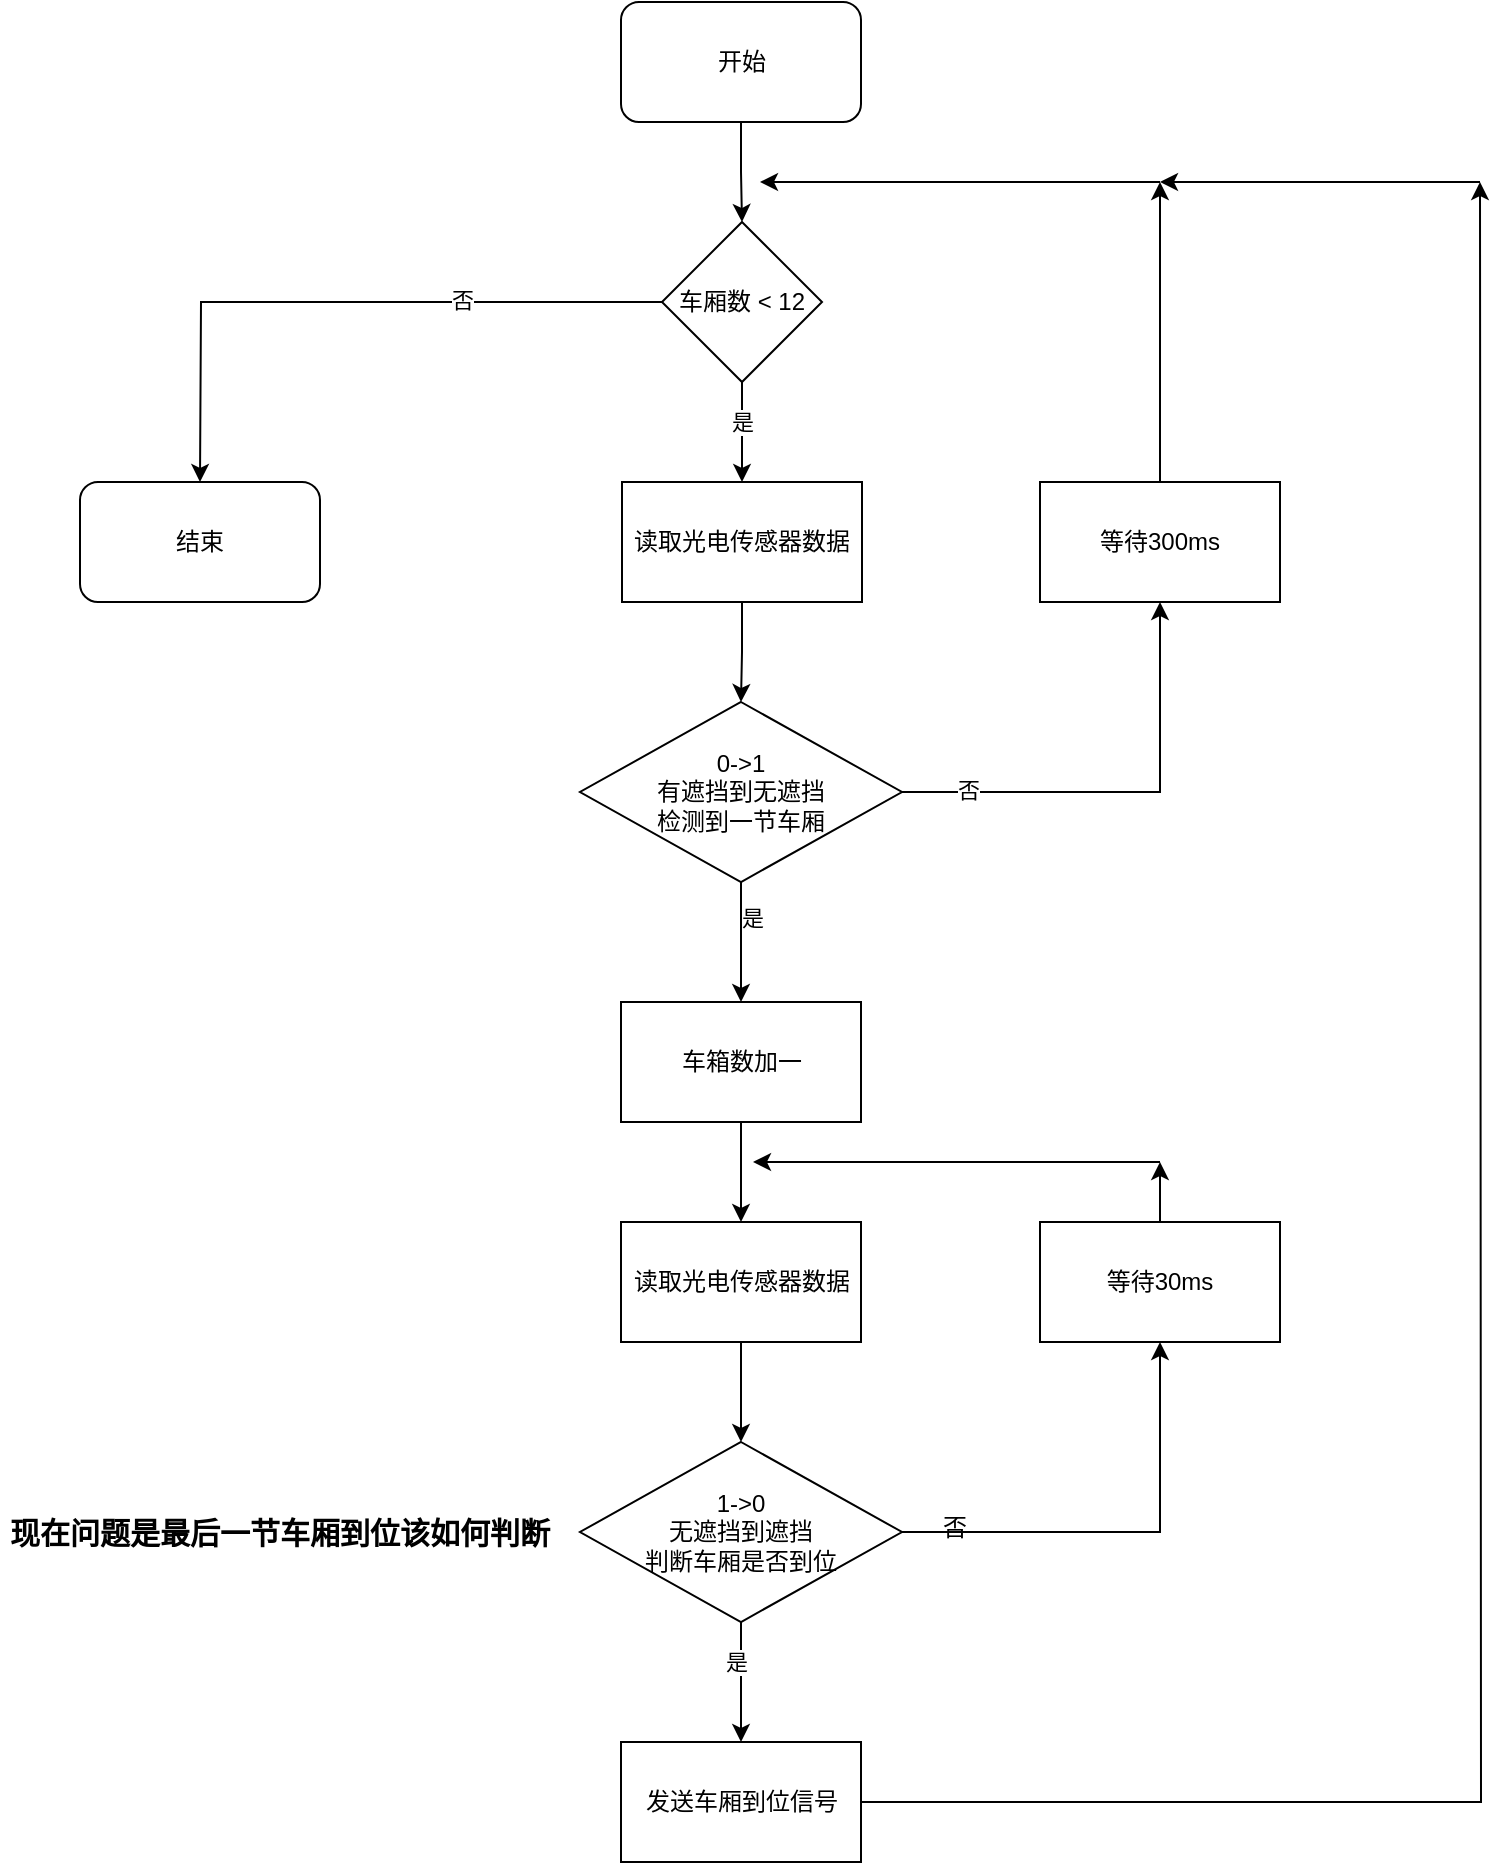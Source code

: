 <mxfile version="24.0.5" type="github">
  <diagram name="第 1 页" id="poJjW6iL6-pQok1NCBwL">
    <mxGraphModel dx="1426" dy="759" grid="1" gridSize="10" guides="1" tooltips="1" connect="1" arrows="1" fold="1" page="1" pageScale="1" pageWidth="827" pageHeight="1169" math="0" shadow="0">
      <root>
        <mxCell id="0" />
        <mxCell id="1" parent="0" />
        <mxCell id="oCAVf-H_5PdM53IzYRjs-3" value="" style="edgeStyle=orthogonalEdgeStyle;rounded=0;orthogonalLoop=1;jettySize=auto;html=1;" parent="1" source="oCAVf-H_5PdM53IzYRjs-1" target="oCAVf-H_5PdM53IzYRjs-2" edge="1">
          <mxGeometry relative="1" as="geometry" />
        </mxCell>
        <mxCell id="oCAVf-H_5PdM53IzYRjs-6" value="是" style="edgeLabel;html=1;align=center;verticalAlign=middle;resizable=0;points=[];" parent="oCAVf-H_5PdM53IzYRjs-3" vertex="1" connectable="0">
          <mxGeometry x="-0.2" relative="1" as="geometry">
            <mxPoint as="offset" />
          </mxGeometry>
        </mxCell>
        <mxCell id="oCAVf-H_5PdM53IzYRjs-35" style="edgeStyle=orthogonalEdgeStyle;rounded=0;orthogonalLoop=1;jettySize=auto;html=1;" parent="1" source="oCAVf-H_5PdM53IzYRjs-1" edge="1">
          <mxGeometry relative="1" as="geometry">
            <mxPoint x="120" y="360" as="targetPoint" />
          </mxGeometry>
        </mxCell>
        <mxCell id="oCAVf-H_5PdM53IzYRjs-39" value="否" style="edgeLabel;html=1;align=center;verticalAlign=middle;resizable=0;points=[];" parent="oCAVf-H_5PdM53IzYRjs-35" vertex="1" connectable="0">
          <mxGeometry x="-0.376" y="-1" relative="1" as="geometry">
            <mxPoint as="offset" />
          </mxGeometry>
        </mxCell>
        <mxCell id="oCAVf-H_5PdM53IzYRjs-1" value="车厢数 &amp;lt; 12" style="rhombus;whiteSpace=wrap;html=1;" parent="1" vertex="1">
          <mxGeometry x="351" y="230" width="80" height="80" as="geometry" />
        </mxCell>
        <mxCell id="oCAVf-H_5PdM53IzYRjs-34" value="" style="edgeStyle=orthogonalEdgeStyle;rounded=0;orthogonalLoop=1;jettySize=auto;html=1;" parent="1" source="oCAVf-H_5PdM53IzYRjs-2" target="oCAVf-H_5PdM53IzYRjs-4" edge="1">
          <mxGeometry relative="1" as="geometry" />
        </mxCell>
        <mxCell id="oCAVf-H_5PdM53IzYRjs-2" value="读取光电传感器数据" style="rounded=0;whiteSpace=wrap;html=1;" parent="1" vertex="1">
          <mxGeometry x="331" y="360" width="120" height="60" as="geometry" />
        </mxCell>
        <mxCell id="oCAVf-H_5PdM53IzYRjs-9" value="" style="edgeStyle=orthogonalEdgeStyle;rounded=0;orthogonalLoop=1;jettySize=auto;html=1;" parent="1" source="oCAVf-H_5PdM53IzYRjs-4" target="oCAVf-H_5PdM53IzYRjs-8" edge="1">
          <mxGeometry relative="1" as="geometry" />
        </mxCell>
        <mxCell id="oCAVf-H_5PdM53IzYRjs-33" value="是" style="edgeLabel;html=1;align=center;verticalAlign=middle;resizable=0;points=[];" parent="oCAVf-H_5PdM53IzYRjs-9" vertex="1" connectable="0">
          <mxGeometry x="-0.475" y="4" relative="1" as="geometry">
            <mxPoint x="1" y="2" as="offset" />
          </mxGeometry>
        </mxCell>
        <mxCell id="oCAVf-H_5PdM53IzYRjs-4" value="0-&amp;gt;1&lt;div&gt;有遮挡到无遮挡&lt;br&gt;&lt;/div&gt;&lt;div&gt;检测到一节车厢&lt;br&gt;&lt;/div&gt;" style="rhombus;whiteSpace=wrap;html=1;" parent="1" vertex="1">
          <mxGeometry x="310" y="470" width="161" height="90" as="geometry" />
        </mxCell>
        <mxCell id="oCAVf-H_5PdM53IzYRjs-14" value="" style="edgeStyle=orthogonalEdgeStyle;rounded=0;orthogonalLoop=1;jettySize=auto;html=1;" parent="1" source="oCAVf-H_5PdM53IzYRjs-8" target="oCAVf-H_5PdM53IzYRjs-13" edge="1">
          <mxGeometry relative="1" as="geometry" />
        </mxCell>
        <mxCell id="oCAVf-H_5PdM53IzYRjs-8" value="车箱数加一" style="rounded=0;whiteSpace=wrap;html=1;" parent="1" vertex="1">
          <mxGeometry x="330.5" y="620" width="120" height="60" as="geometry" />
        </mxCell>
        <mxCell id="oCAVf-H_5PdM53IzYRjs-17" value="" style="edgeStyle=orthogonalEdgeStyle;rounded=0;orthogonalLoop=1;jettySize=auto;html=1;" parent="1" source="oCAVf-H_5PdM53IzYRjs-12" target="oCAVf-H_5PdM53IzYRjs-16" edge="1">
          <mxGeometry relative="1" as="geometry" />
        </mxCell>
        <mxCell id="oCAVf-H_5PdM53IzYRjs-18" value="是" style="edgeLabel;html=1;align=center;verticalAlign=middle;resizable=0;points=[];" parent="oCAVf-H_5PdM53IzYRjs-17" vertex="1" connectable="0">
          <mxGeometry x="-0.333" y="-3" relative="1" as="geometry">
            <mxPoint as="offset" />
          </mxGeometry>
        </mxCell>
        <mxCell id="oCAVf-H_5PdM53IzYRjs-19" style="edgeStyle=orthogonalEdgeStyle;rounded=0;orthogonalLoop=1;jettySize=auto;html=1;entryX=0.5;entryY=1;entryDx=0;entryDy=0;" parent="1" source="oCAVf-H_5PdM53IzYRjs-12" target="oCAVf-H_5PdM53IzYRjs-40" edge="1">
          <mxGeometry relative="1" as="geometry">
            <mxPoint x="577" y="810" as="targetPoint" />
          </mxGeometry>
        </mxCell>
        <mxCell id="oCAVf-H_5PdM53IzYRjs-12" value="1-&amp;gt;0&lt;div&gt;无遮挡到遮挡&lt;br&gt;&lt;/div&gt;&lt;div&gt;判断车厢是否到位&lt;br&gt;&lt;/div&gt;" style="rhombus;whiteSpace=wrap;html=1;" parent="1" vertex="1">
          <mxGeometry x="310" y="840" width="161" height="90" as="geometry" />
        </mxCell>
        <mxCell id="oCAVf-H_5PdM53IzYRjs-15" value="" style="edgeStyle=orthogonalEdgeStyle;rounded=0;orthogonalLoop=1;jettySize=auto;html=1;" parent="1" source="oCAVf-H_5PdM53IzYRjs-13" target="oCAVf-H_5PdM53IzYRjs-12" edge="1">
          <mxGeometry relative="1" as="geometry" />
        </mxCell>
        <mxCell id="oCAVf-H_5PdM53IzYRjs-13" value="读取光电传感器数据" style="rounded=0;whiteSpace=wrap;html=1;" parent="1" vertex="1">
          <mxGeometry x="330.5" y="730" width="120" height="60" as="geometry" />
        </mxCell>
        <mxCell id="oCAVf-H_5PdM53IzYRjs-31" style="edgeStyle=orthogonalEdgeStyle;rounded=0;orthogonalLoop=1;jettySize=auto;html=1;" parent="1" source="oCAVf-H_5PdM53IzYRjs-16" edge="1">
          <mxGeometry relative="1" as="geometry">
            <mxPoint x="760" y="210" as="targetPoint" />
          </mxGeometry>
        </mxCell>
        <mxCell id="oCAVf-H_5PdM53IzYRjs-16" value="发送车厢到位信号" style="rounded=0;whiteSpace=wrap;html=1;" parent="1" vertex="1">
          <mxGeometry x="330.5" y="990" width="120" height="60" as="geometry" />
        </mxCell>
        <mxCell id="oCAVf-H_5PdM53IzYRjs-20" value="" style="endArrow=classic;html=1;rounded=0;" parent="1" edge="1">
          <mxGeometry width="50" height="50" relative="1" as="geometry">
            <mxPoint x="600" y="700" as="sourcePoint" />
            <mxPoint x="396.5" y="700" as="targetPoint" />
            <Array as="points">
              <mxPoint x="500.5" y="700" />
            </Array>
          </mxGeometry>
        </mxCell>
        <mxCell id="oCAVf-H_5PdM53IzYRjs-21" value="否" style="text;html=1;align=center;verticalAlign=middle;resizable=0;points=[];autosize=1;strokeColor=none;fillColor=none;" parent="1" vertex="1">
          <mxGeometry x="476.5" y="868" width="40" height="30" as="geometry" />
        </mxCell>
        <mxCell id="oCAVf-H_5PdM53IzYRjs-24" value="" style="edgeStyle=orthogonalEdgeStyle;rounded=0;orthogonalLoop=1;jettySize=auto;html=1;" parent="1" source="oCAVf-H_5PdM53IzYRjs-23" target="oCAVf-H_5PdM53IzYRjs-1" edge="1">
          <mxGeometry relative="1" as="geometry" />
        </mxCell>
        <mxCell id="oCAVf-H_5PdM53IzYRjs-23" value="开始" style="rounded=1;whiteSpace=wrap;html=1;" parent="1" vertex="1">
          <mxGeometry x="330.5" y="120" width="120" height="60" as="geometry" />
        </mxCell>
        <mxCell id="oCAVf-H_5PdM53IzYRjs-25" value="" style="endArrow=classic;html=1;rounded=0;" parent="1" edge="1">
          <mxGeometry width="50" height="50" relative="1" as="geometry">
            <mxPoint x="600" y="210" as="sourcePoint" />
            <mxPoint x="400" y="210" as="targetPoint" />
          </mxGeometry>
        </mxCell>
        <mxCell id="oCAVf-H_5PdM53IzYRjs-28" style="edgeStyle=orthogonalEdgeStyle;rounded=0;orthogonalLoop=1;jettySize=auto;html=1;" parent="1" source="oCAVf-H_5PdM53IzYRjs-27" edge="1">
          <mxGeometry relative="1" as="geometry">
            <mxPoint x="600" y="210" as="targetPoint" />
          </mxGeometry>
        </mxCell>
        <mxCell id="oCAVf-H_5PdM53IzYRjs-29" value="" style="edgeStyle=orthogonalEdgeStyle;rounded=0;orthogonalLoop=1;jettySize=auto;html=1;exitX=1;exitY=0.5;exitDx=0;exitDy=0;" parent="1" source="oCAVf-H_5PdM53IzYRjs-4" target="oCAVf-H_5PdM53IzYRjs-27" edge="1">
          <mxGeometry relative="1" as="geometry">
            <mxPoint x="600" y="390" as="targetPoint" />
            <mxPoint x="471" y="515" as="sourcePoint" />
            <Array as="points" />
          </mxGeometry>
        </mxCell>
        <mxCell id="oCAVf-H_5PdM53IzYRjs-30" value="否" style="edgeLabel;html=1;align=center;verticalAlign=middle;resizable=0;points=[];" parent="oCAVf-H_5PdM53IzYRjs-29" vertex="1" connectable="0">
          <mxGeometry x="-0.706" y="1" relative="1" as="geometry">
            <mxPoint as="offset" />
          </mxGeometry>
        </mxCell>
        <mxCell id="oCAVf-H_5PdM53IzYRjs-27" value="等待300ms" style="rounded=0;whiteSpace=wrap;html=1;" parent="1" vertex="1">
          <mxGeometry x="540" y="360" width="120" height="60" as="geometry" />
        </mxCell>
        <mxCell id="oCAVf-H_5PdM53IzYRjs-32" value="" style="endArrow=classic;html=1;rounded=0;" parent="1" edge="1">
          <mxGeometry width="50" height="50" relative="1" as="geometry">
            <mxPoint x="760" y="210" as="sourcePoint" />
            <mxPoint x="600" y="210" as="targetPoint" />
          </mxGeometry>
        </mxCell>
        <mxCell id="oCAVf-H_5PdM53IzYRjs-38" value="结束" style="rounded=1;whiteSpace=wrap;html=1;" parent="1" vertex="1">
          <mxGeometry x="60" y="360" width="120" height="60" as="geometry" />
        </mxCell>
        <mxCell id="oCAVf-H_5PdM53IzYRjs-42" style="edgeStyle=orthogonalEdgeStyle;rounded=0;orthogonalLoop=1;jettySize=auto;html=1;" parent="1" source="oCAVf-H_5PdM53IzYRjs-40" edge="1">
          <mxGeometry relative="1" as="geometry">
            <mxPoint x="600" y="700" as="targetPoint" />
          </mxGeometry>
        </mxCell>
        <mxCell id="oCAVf-H_5PdM53IzYRjs-40" value="等待30ms" style="rounded=0;whiteSpace=wrap;html=1;" parent="1" vertex="1">
          <mxGeometry x="540" y="730" width="120" height="60" as="geometry" />
        </mxCell>
        <mxCell id="oCAVf-H_5PdM53IzYRjs-43" value="&lt;b&gt;&lt;font style=&quot;font-size: 15px;&quot;&gt;现在问题是最后一节车厢到位该如何判断&lt;/font&gt;&lt;/b&gt;" style="text;html=1;align=center;verticalAlign=middle;whiteSpace=wrap;rounded=0;" parent="1" vertex="1">
          <mxGeometry x="20" y="845" width="280" height="80" as="geometry" />
        </mxCell>
      </root>
    </mxGraphModel>
  </diagram>
</mxfile>
